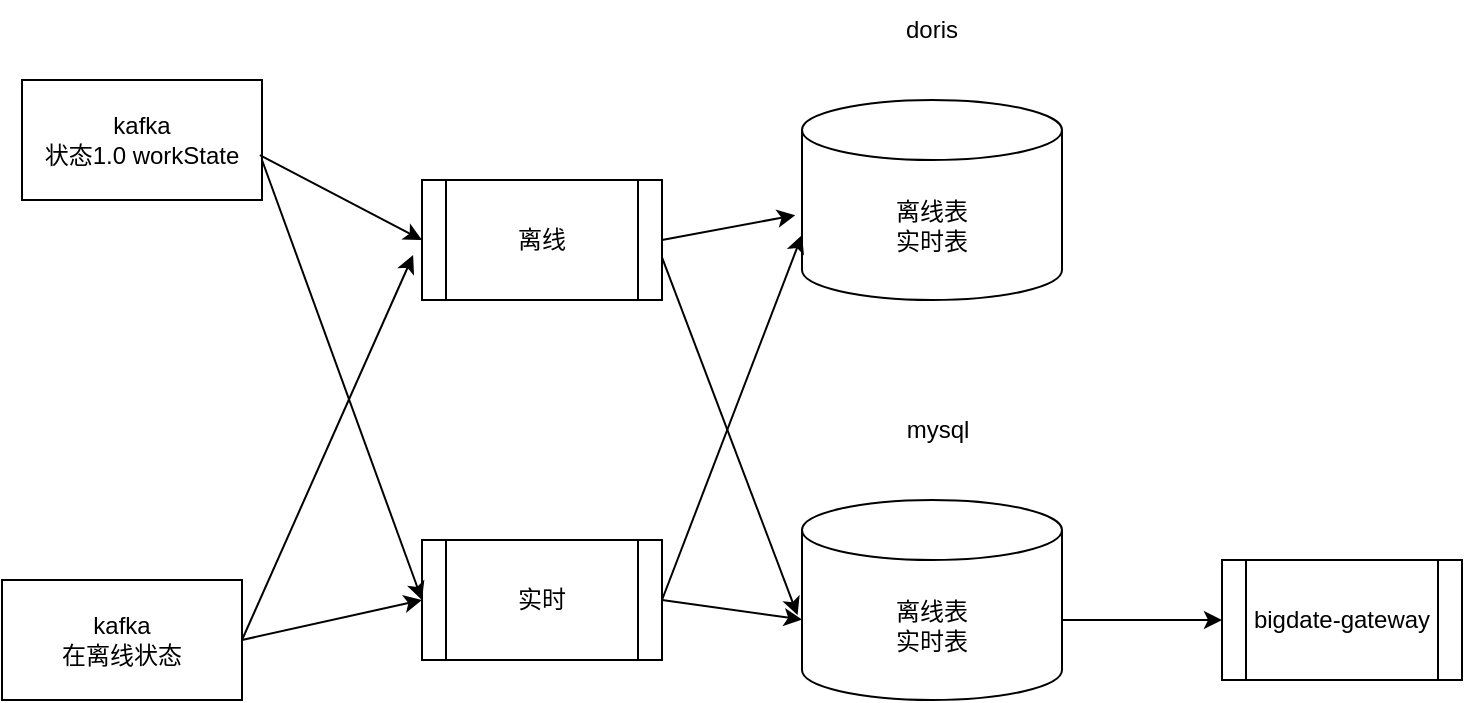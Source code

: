 <mxfile version="21.6.2" type="github">
  <diagram name="第 1 页" id="-lybGAEBKCiU5WJKgEIq">
    <mxGraphModel dx="1060" dy="558" grid="1" gridSize="10" guides="1" tooltips="1" connect="1" arrows="1" fold="1" page="1" pageScale="1" pageWidth="3300" pageHeight="4681" math="0" shadow="0">
      <root>
        <mxCell id="0" />
        <mxCell id="1" parent="0" />
        <mxCell id="W3CRCIAu7P1YZQJP_AFo-12" value="kafka&lt;br&gt;状态1.0 workState" style="rounded=0;whiteSpace=wrap;html=1;" vertex="1" parent="1">
          <mxGeometry x="30" y="90" width="120" height="60" as="geometry" />
        </mxCell>
        <mxCell id="W3CRCIAu7P1YZQJP_AFo-13" value="kafka&lt;br&gt;在离线状态" style="rounded=0;whiteSpace=wrap;html=1;" vertex="1" parent="1">
          <mxGeometry x="20" y="340" width="120" height="60" as="geometry" />
        </mxCell>
        <mxCell id="W3CRCIAu7P1YZQJP_AFo-15" value="离线" style="shape=process;whiteSpace=wrap;html=1;backgroundOutline=1;" vertex="1" parent="1">
          <mxGeometry x="230" y="140" width="120" height="60" as="geometry" />
        </mxCell>
        <mxCell id="W3CRCIAu7P1YZQJP_AFo-16" value="实时" style="shape=process;whiteSpace=wrap;html=1;backgroundOutline=1;" vertex="1" parent="1">
          <mxGeometry x="230" y="320" width="120" height="60" as="geometry" />
        </mxCell>
        <mxCell id="W3CRCIAu7P1YZQJP_AFo-17" value="离线表&lt;br&gt;实时表" style="shape=cylinder3;whiteSpace=wrap;html=1;boundedLbl=1;backgroundOutline=1;size=15;" vertex="1" parent="1">
          <mxGeometry x="420" y="100" width="130" height="100" as="geometry" />
        </mxCell>
        <mxCell id="W3CRCIAu7P1YZQJP_AFo-18" value="doris" style="text;html=1;strokeColor=none;fillColor=none;align=center;verticalAlign=middle;whiteSpace=wrap;rounded=0;" vertex="1" parent="1">
          <mxGeometry x="455" y="50" width="60" height="30" as="geometry" />
        </mxCell>
        <mxCell id="W3CRCIAu7P1YZQJP_AFo-19" value="离线表&lt;br&gt;实时表" style="shape=cylinder3;whiteSpace=wrap;html=1;boundedLbl=1;backgroundOutline=1;size=15;" vertex="1" parent="1">
          <mxGeometry x="420" y="300" width="130" height="100" as="geometry" />
        </mxCell>
        <mxCell id="W3CRCIAu7P1YZQJP_AFo-20" value="mysql" style="text;html=1;strokeColor=none;fillColor=none;align=center;verticalAlign=middle;whiteSpace=wrap;rounded=0;" vertex="1" parent="1">
          <mxGeometry x="458" y="250" width="60" height="30" as="geometry" />
        </mxCell>
        <mxCell id="W3CRCIAu7P1YZQJP_AFo-21" value="" style="endArrow=classic;html=1;rounded=0;exitX=0.991;exitY=0.626;exitDx=0;exitDy=0;exitPerimeter=0;entryX=0;entryY=0.5;entryDx=0;entryDy=0;" edge="1" parent="1" source="W3CRCIAu7P1YZQJP_AFo-12" target="W3CRCIAu7P1YZQJP_AFo-15">
          <mxGeometry width="50" height="50" relative="1" as="geometry">
            <mxPoint x="400" y="320" as="sourcePoint" />
            <mxPoint x="450" y="270" as="targetPoint" />
          </mxGeometry>
        </mxCell>
        <mxCell id="W3CRCIAu7P1YZQJP_AFo-22" value="" style="endArrow=classic;html=1;rounded=0;exitX=1;exitY=0.5;exitDx=0;exitDy=0;entryX=0;entryY=0.5;entryDx=0;entryDy=0;" edge="1" parent="1" target="W3CRCIAu7P1YZQJP_AFo-16">
          <mxGeometry width="50" height="50" relative="1" as="geometry">
            <mxPoint x="150" y="130" as="sourcePoint" />
            <mxPoint x="210" y="300" as="targetPoint" />
          </mxGeometry>
        </mxCell>
        <mxCell id="W3CRCIAu7P1YZQJP_AFo-23" value="" style="endArrow=classic;html=1;rounded=0;exitX=1;exitY=0.5;exitDx=0;exitDy=0;entryX=-0.037;entryY=0.626;entryDx=0;entryDy=0;entryPerimeter=0;" edge="1" parent="1" source="W3CRCIAu7P1YZQJP_AFo-13" target="W3CRCIAu7P1YZQJP_AFo-15">
          <mxGeometry width="50" height="50" relative="1" as="geometry">
            <mxPoint x="400" y="320" as="sourcePoint" />
            <mxPoint x="450" y="270" as="targetPoint" />
          </mxGeometry>
        </mxCell>
        <mxCell id="W3CRCIAu7P1YZQJP_AFo-25" value="" style="endArrow=classic;html=1;rounded=0;exitX=1;exitY=0.5;exitDx=0;exitDy=0;entryX=0;entryY=0.5;entryDx=0;entryDy=0;" edge="1" parent="1" source="W3CRCIAu7P1YZQJP_AFo-13" target="W3CRCIAu7P1YZQJP_AFo-16">
          <mxGeometry width="50" height="50" relative="1" as="geometry">
            <mxPoint x="150" y="380" as="sourcePoint" />
            <mxPoint x="236" y="188" as="targetPoint" />
          </mxGeometry>
        </mxCell>
        <mxCell id="W3CRCIAu7P1YZQJP_AFo-26" value="" style="endArrow=classic;html=1;rounded=0;exitX=1;exitY=0.5;exitDx=0;exitDy=0;entryX=-0.026;entryY=0.576;entryDx=0;entryDy=0;entryPerimeter=0;" edge="1" parent="1" source="W3CRCIAu7P1YZQJP_AFo-15" target="W3CRCIAu7P1YZQJP_AFo-17">
          <mxGeometry width="50" height="50" relative="1" as="geometry">
            <mxPoint x="640" y="240" as="sourcePoint" />
            <mxPoint x="690" y="190" as="targetPoint" />
          </mxGeometry>
        </mxCell>
        <mxCell id="W3CRCIAu7P1YZQJP_AFo-27" value="" style="endArrow=classic;html=1;rounded=0;exitX=1;exitY=0.5;exitDx=0;exitDy=0;entryX=0;entryY=0;entryDx=0;entryDy=67.5;entryPerimeter=0;" edge="1" parent="1" source="W3CRCIAu7P1YZQJP_AFo-16" target="W3CRCIAu7P1YZQJP_AFo-17">
          <mxGeometry width="50" height="50" relative="1" as="geometry">
            <mxPoint x="400" y="320" as="sourcePoint" />
            <mxPoint x="450" y="270" as="targetPoint" />
          </mxGeometry>
        </mxCell>
        <mxCell id="W3CRCIAu7P1YZQJP_AFo-28" value="" style="endArrow=classic;html=1;rounded=0;exitX=1;exitY=0.644;exitDx=0;exitDy=0;exitPerimeter=0;entryX=-0.017;entryY=0.576;entryDx=0;entryDy=0;entryPerimeter=0;" edge="1" parent="1" source="W3CRCIAu7P1YZQJP_AFo-15" target="W3CRCIAu7P1YZQJP_AFo-19">
          <mxGeometry width="50" height="50" relative="1" as="geometry">
            <mxPoint x="400" y="320" as="sourcePoint" />
            <mxPoint x="450" y="270" as="targetPoint" />
          </mxGeometry>
        </mxCell>
        <mxCell id="W3CRCIAu7P1YZQJP_AFo-29" value="" style="endArrow=classic;html=1;rounded=0;entryX=0;entryY=0.598;entryDx=0;entryDy=0;entryPerimeter=0;" edge="1" parent="1" target="W3CRCIAu7P1YZQJP_AFo-19">
          <mxGeometry width="50" height="50" relative="1" as="geometry">
            <mxPoint x="350" y="350" as="sourcePoint" />
            <mxPoint x="450" y="270" as="targetPoint" />
          </mxGeometry>
        </mxCell>
        <mxCell id="W3CRCIAu7P1YZQJP_AFo-30" value="bigdate-gateway" style="shape=process;whiteSpace=wrap;html=1;backgroundOutline=1;" vertex="1" parent="1">
          <mxGeometry x="630" y="330" width="120" height="60" as="geometry" />
        </mxCell>
        <mxCell id="W3CRCIAu7P1YZQJP_AFo-31" value="" style="endArrow=classic;html=1;rounded=0;entryX=0;entryY=0.5;entryDx=0;entryDy=0;" edge="1" parent="1" target="W3CRCIAu7P1YZQJP_AFo-30">
          <mxGeometry width="50" height="50" relative="1" as="geometry">
            <mxPoint x="550" y="360" as="sourcePoint" />
            <mxPoint x="600" y="310" as="targetPoint" />
          </mxGeometry>
        </mxCell>
      </root>
    </mxGraphModel>
  </diagram>
</mxfile>
